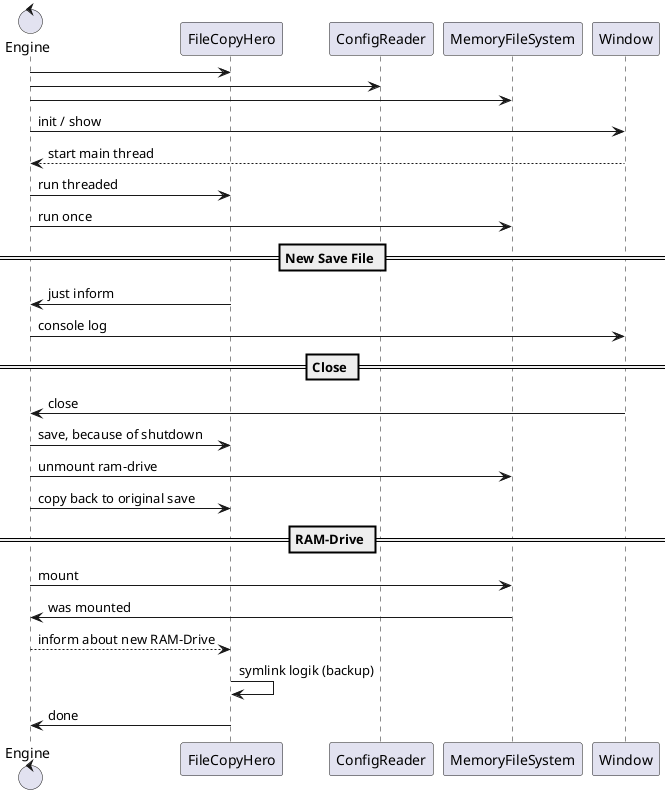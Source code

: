@startuml
control Engine
Engine -> FileCopyHero

Engine -> ConfigReader
Engine -> MemoryFileSystem
Engine -> Window: init / show
Window --> Engine: start main thread

Engine -> FileCopyHero: run threaded
Engine -> MemoryFileSystem: run once

== New Save File ==

FileCopyHero -> Engine: just inform
Engine -> Window: console log

== Close ==

Window -> Engine: close
Engine -> FileCopyHero: save, because of shutdown
Engine -> MemoryFileSystem: unmount ram-drive
Engine -> FileCopyHero: copy back to original save

== RAM-Drive ==

Engine -> MemoryFileSystem: mount
MemoryFileSystem -> Engine: was mounted
Engine --> FileCopyHero: inform about new RAM-Drive
FileCopyHero -> FileCopyHero: symlink logik (backup)
FileCopyHero -> Engine: done

@enduml